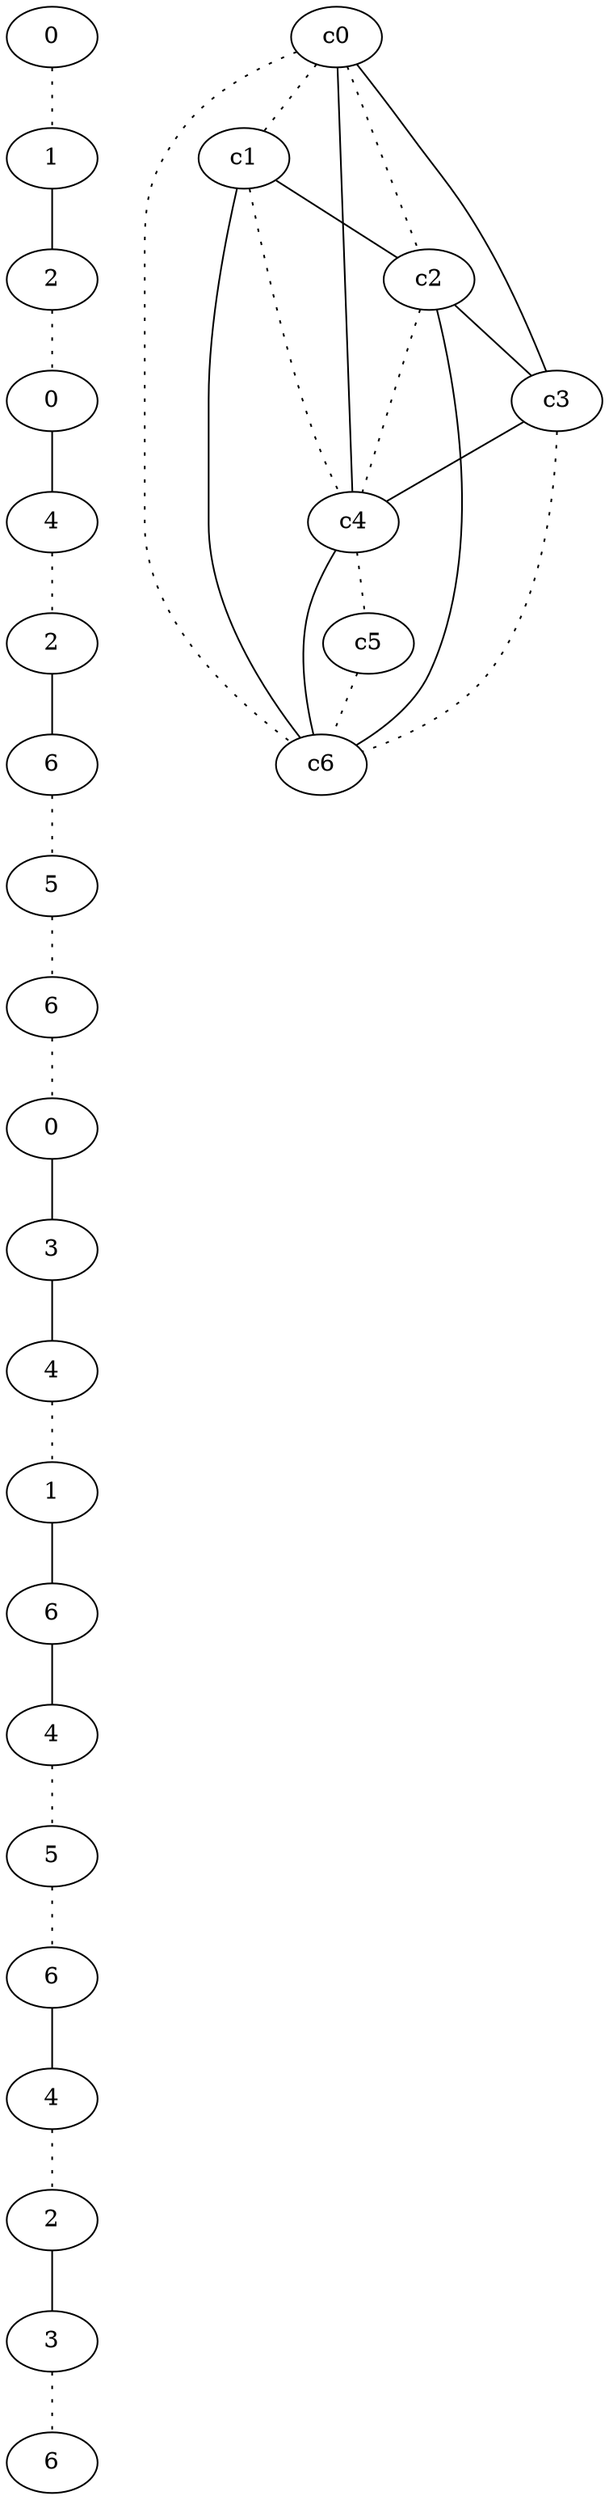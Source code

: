 graph {
a0[label=0];
a1[label=1];
a2[label=2];
a3[label=0];
a4[label=4];
a5[label=2];
a6[label=6];
a7[label=5];
a8[label=6];
a9[label=0];
a10[label=3];
a11[label=4];
a12[label=1];
a13[label=6];
a14[label=4];
a15[label=5];
a16[label=6];
a17[label=4];
a18[label=2];
a19[label=3];
a20[label=6];
a0 -- a1 [style=dotted];
a1 -- a2;
a2 -- a3 [style=dotted];
a3 -- a4;
a4 -- a5 [style=dotted];
a5 -- a6;
a6 -- a7 [style=dotted];
a7 -- a8 [style=dotted];
a8 -- a9 [style=dotted];
a9 -- a10;
a10 -- a11;
a11 -- a12 [style=dotted];
a12 -- a13;
a13 -- a14;
a14 -- a15 [style=dotted];
a15 -- a16 [style=dotted];
a16 -- a17;
a17 -- a18 [style=dotted];
a18 -- a19;
a19 -- a20 [style=dotted];
c0 -- c1 [style=dotted];
c0 -- c2 [style=dotted];
c0 -- c3;
c0 -- c4;
c0 -- c6 [style=dotted];
c1 -- c2;
c1 -- c4 [style=dotted];
c1 -- c6;
c2 -- c3;
c2 -- c4 [style=dotted];
c2 -- c6;
c3 -- c4;
c3 -- c6 [style=dotted];
c4 -- c5 [style=dotted];
c4 -- c6;
c5 -- c6 [style=dotted];
}
